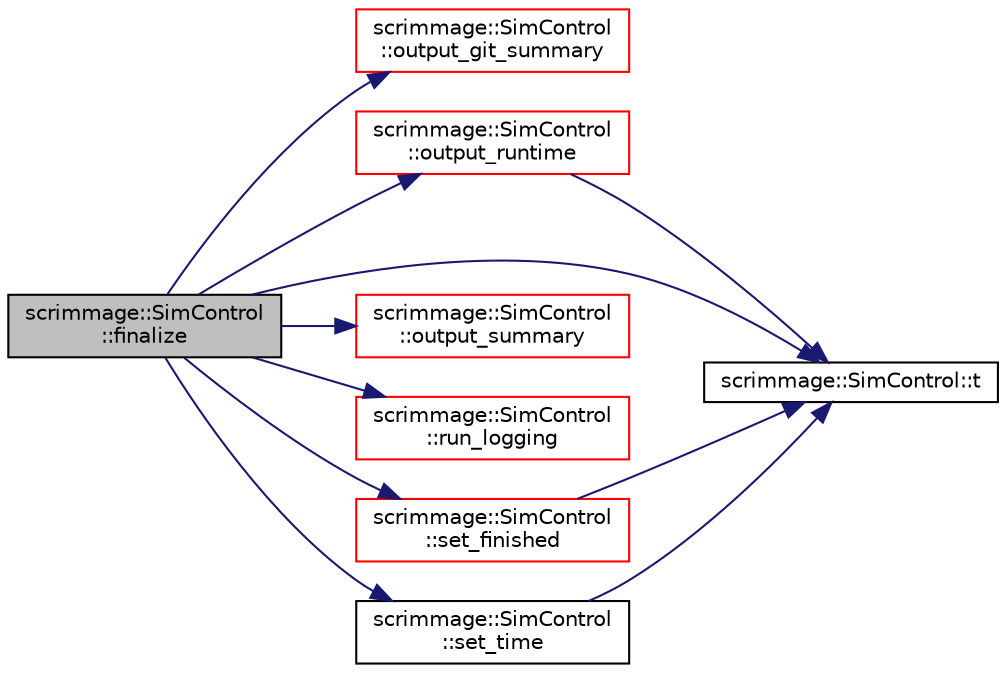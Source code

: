 digraph "scrimmage::SimControl::finalize"
{
 // LATEX_PDF_SIZE
  edge [fontname="Helvetica",fontsize="10",labelfontname="Helvetica",labelfontsize="10"];
  node [fontname="Helvetica",fontsize="10",shape=record];
  rankdir="LR";
  Node1 [label="scrimmage::SimControl\l::finalize",height=0.2,width=0.4,color="black", fillcolor="grey75", style="filled", fontcolor="black",tooltip=" "];
  Node1 -> Node2 [color="midnightblue",fontsize="10",style="solid",fontname="Helvetica"];
  Node2 [label="scrimmage::SimControl\l::output_git_summary",height=0.2,width=0.4,color="red", fillcolor="white", style="filled",URL="$classscrimmage_1_1SimControl.html#a8cd3b0a233bd4f47c0e064d21240c707",tooltip=" "];
  Node1 -> Node5 [color="midnightblue",fontsize="10",style="solid",fontname="Helvetica"];
  Node5 [label="scrimmage::SimControl\l::output_runtime",height=0.2,width=0.4,color="red", fillcolor="white", style="filled",URL="$classscrimmage_1_1SimControl.html#a406b73879359433ed3a28c30f08a83e4",tooltip=" "];
  Node5 -> Node7 [color="midnightblue",fontsize="10",style="solid",fontname="Helvetica"];
  Node7 [label="scrimmage::SimControl::t",height=0.2,width=0.4,color="black", fillcolor="white", style="filled",URL="$classscrimmage_1_1SimControl.html#ad7ae322051c629849af68538bf8a45f2",tooltip="Get the current simulation time."];
  Node1 -> Node8 [color="midnightblue",fontsize="10",style="solid",fontname="Helvetica"];
  Node8 [label="scrimmage::SimControl\l::output_summary",height=0.2,width=0.4,color="red", fillcolor="white", style="filled",URL="$classscrimmage_1_1SimControl.html#a4b87dcb28c359d60a71c213a9790b0a1",tooltip=" "];
  Node1 -> Node11 [color="midnightblue",fontsize="10",style="solid",fontname="Helvetica"];
  Node11 [label="scrimmage::SimControl\l::run_logging",height=0.2,width=0.4,color="red", fillcolor="white", style="filled",URL="$classscrimmage_1_1SimControl.html#ae7ddd20cc9e43fffe74198721697671c",tooltip=" "];
  Node1 -> Node15 [color="midnightblue",fontsize="10",style="solid",fontname="Helvetica"];
  Node15 [label="scrimmage::SimControl\l::set_finished",height=0.2,width=0.4,color="red", fillcolor="white", style="filled",URL="$classscrimmage_1_1SimControl.html#aa862cddc564c4c3ac807bf22d6160f7e",tooltip=" "];
  Node15 -> Node7 [color="midnightblue",fontsize="10",style="solid",fontname="Helvetica"];
  Node1 -> Node19 [color="midnightblue",fontsize="10",style="solid",fontname="Helvetica"];
  Node19 [label="scrimmage::SimControl\l::set_time",height=0.2,width=0.4,color="black", fillcolor="white", style="filled",URL="$classscrimmage_1_1SimControl.html#a29fb2484002e927bf03523f8c3b124ad",tooltip="Set the simulation time."];
  Node19 -> Node7 [color="midnightblue",fontsize="10",style="solid",fontname="Helvetica"];
  Node1 -> Node7 [color="midnightblue",fontsize="10",style="solid",fontname="Helvetica"];
}
